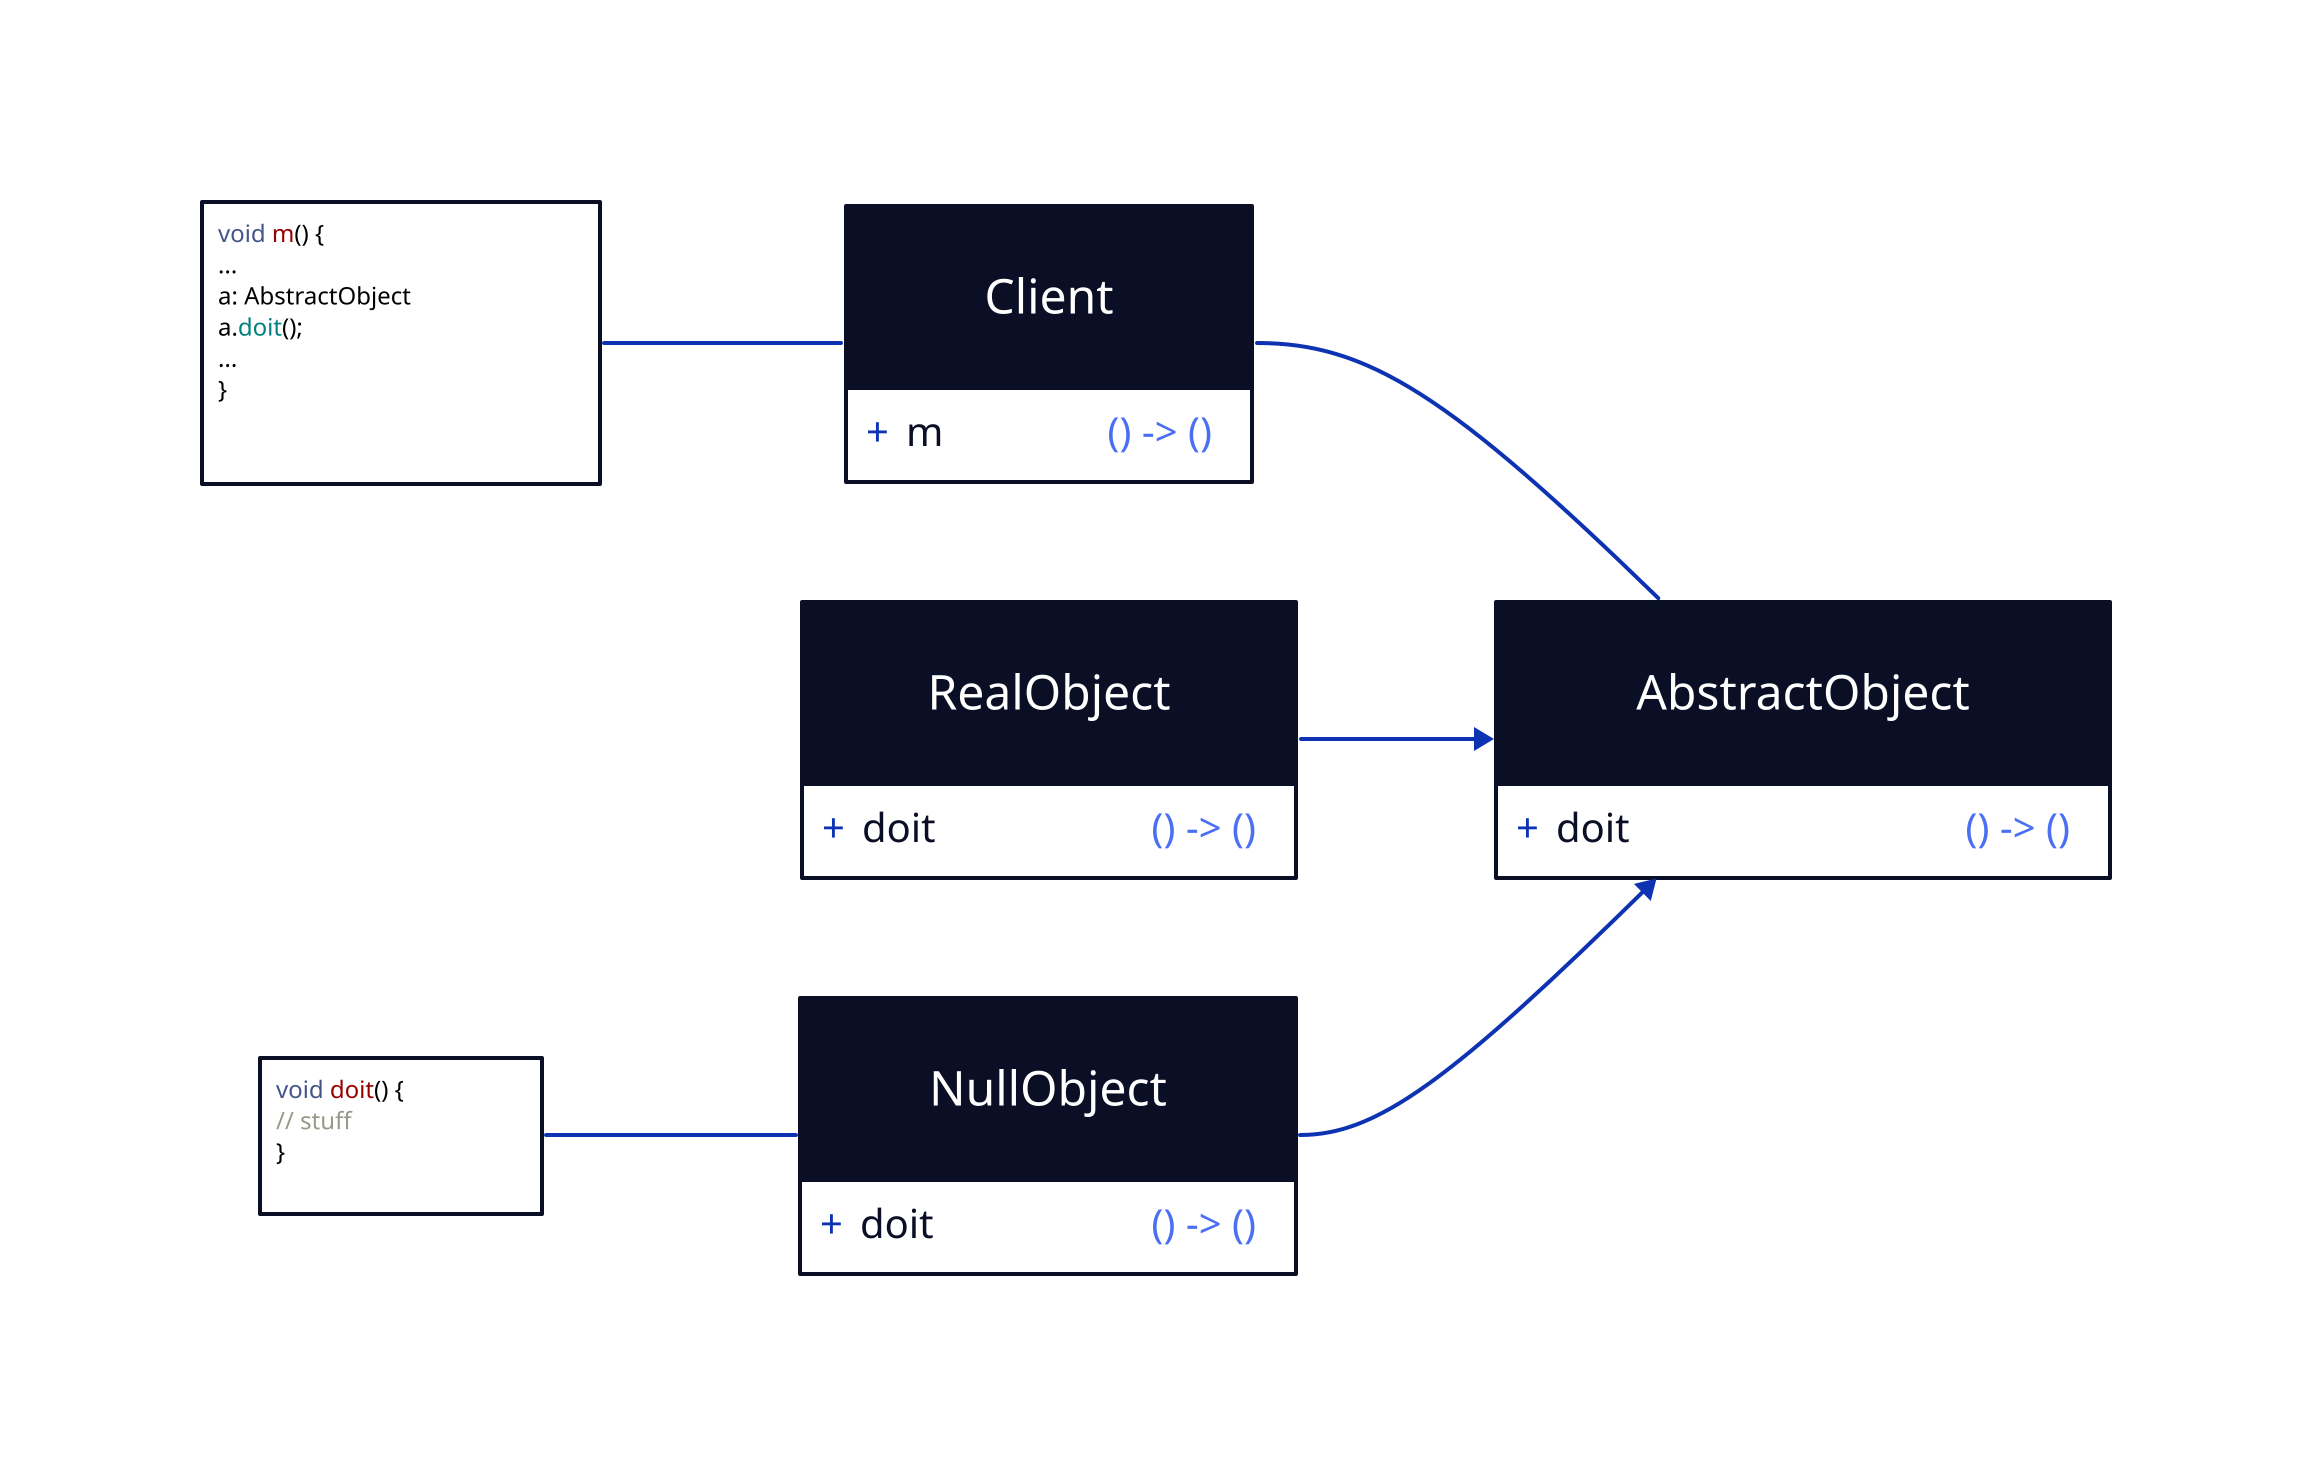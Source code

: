 direction: right
cl: Client {
  shape: class
  m: () -> ()
}
ao: AbstractObject {
  shape: class
  doit: () -> ()
}
ro: RealObject {
  shape: class
  doit: () -> ()
}
no: NullObject {
  shape: class
  doit: () -> ()
}
cl_note: |`java
  void m() {
    ...
    a: AbstractObject
    a.doit();
    ...
  }
`|
cl_note -- cl.m
no_note: |`java
  void doit() {
    // stuff
  }
`|
no_note -- no.doit

cl -- ao
ro -> ao
no -> ao
